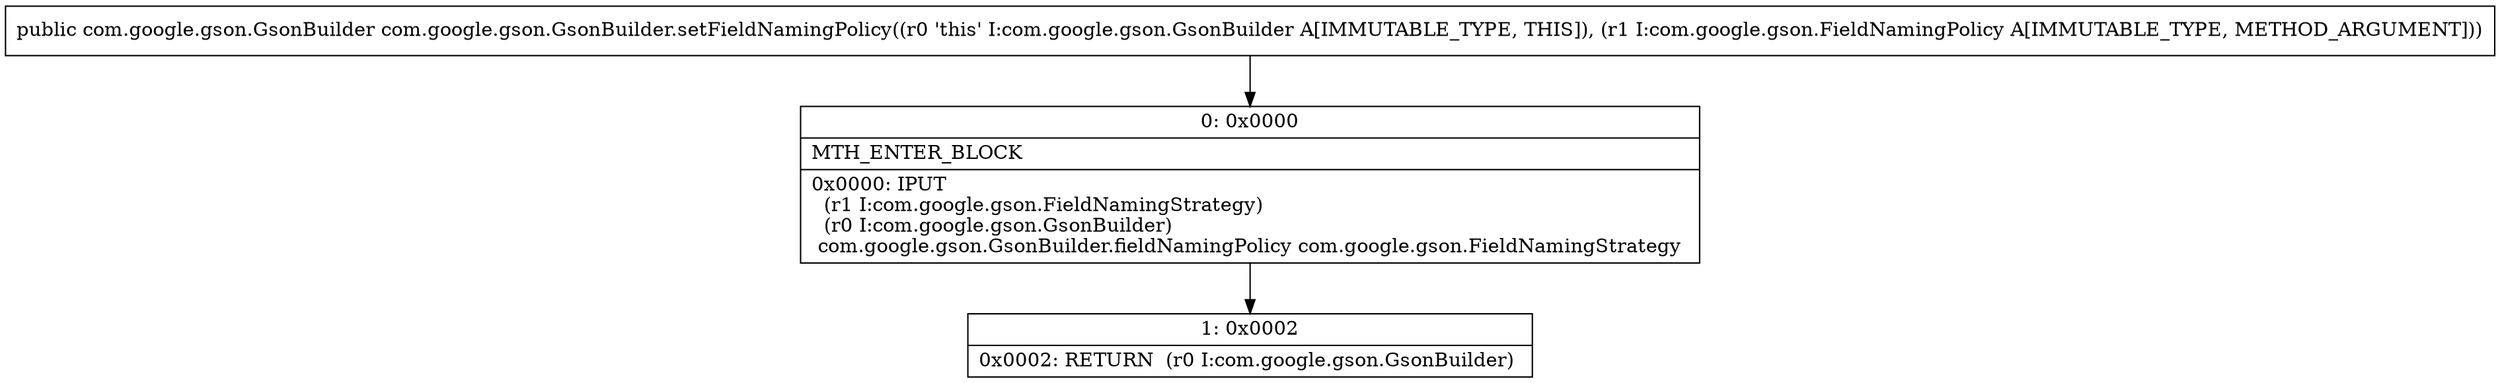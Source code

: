 digraph "CFG forcom.google.gson.GsonBuilder.setFieldNamingPolicy(Lcom\/google\/gson\/FieldNamingPolicy;)Lcom\/google\/gson\/GsonBuilder;" {
Node_0 [shape=record,label="{0\:\ 0x0000|MTH_ENTER_BLOCK\l|0x0000: IPUT  \l  (r1 I:com.google.gson.FieldNamingStrategy)\l  (r0 I:com.google.gson.GsonBuilder)\l com.google.gson.GsonBuilder.fieldNamingPolicy com.google.gson.FieldNamingStrategy \l}"];
Node_1 [shape=record,label="{1\:\ 0x0002|0x0002: RETURN  (r0 I:com.google.gson.GsonBuilder) \l}"];
MethodNode[shape=record,label="{public com.google.gson.GsonBuilder com.google.gson.GsonBuilder.setFieldNamingPolicy((r0 'this' I:com.google.gson.GsonBuilder A[IMMUTABLE_TYPE, THIS]), (r1 I:com.google.gson.FieldNamingPolicy A[IMMUTABLE_TYPE, METHOD_ARGUMENT])) }"];
MethodNode -> Node_0;
Node_0 -> Node_1;
}

